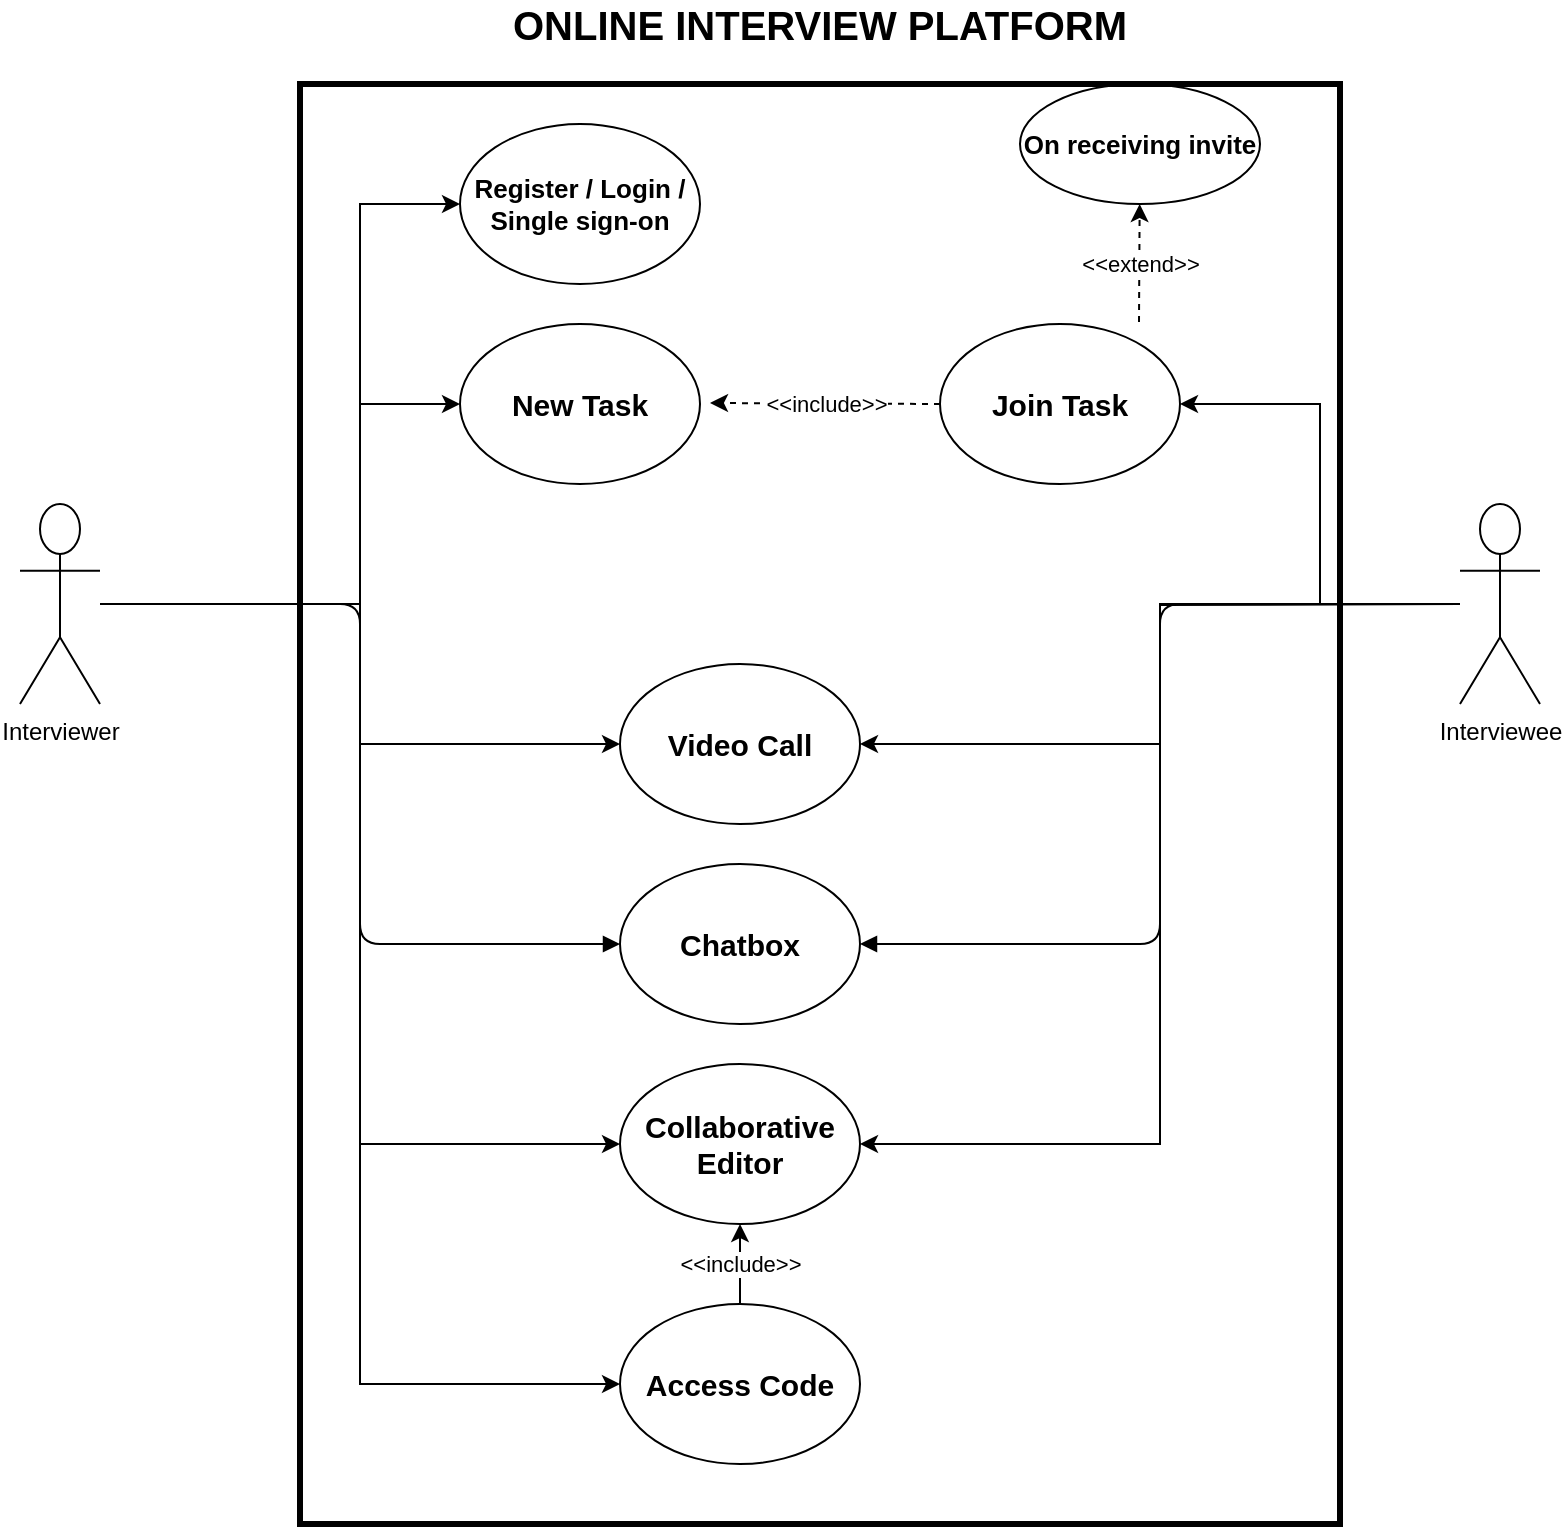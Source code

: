 <mxfile version="14.4.3" type="device"><diagram id="o50rz6ROXFrFpctlQrFs" name="Page-1"><mxGraphModel dx="1038" dy="1648" grid="1" gridSize="10" guides="1" tooltips="1" connect="1" arrows="1" fold="1" page="1" pageScale="1" pageWidth="850" pageHeight="1100" math="0" shadow="0"><root><mxCell id="0"/><mxCell id="1" parent="0"/><mxCell id="f7P-Gkj2znBHBHLwscuH-10" style="edgeStyle=orthogonalEdgeStyle;rounded=0;orthogonalLoop=1;jettySize=auto;html=1;entryX=0;entryY=0.5;entryDx=0;entryDy=0;" parent="1" source="f7P-Gkj2znBHBHLwscuH-2" target="f7P-Gkj2znBHBHLwscuH-7" edge="1"><mxGeometry relative="1" as="geometry"><Array as="points"><mxPoint x="200" y="290"/><mxPoint x="200" y="90"/></Array></mxGeometry></mxCell><mxCell id="f7P-Gkj2znBHBHLwscuH-11" style="edgeStyle=orthogonalEdgeStyle;rounded=0;orthogonalLoop=1;jettySize=auto;html=1;" parent="1" source="f7P-Gkj2znBHBHLwscuH-2" target="f7P-Gkj2znBHBHLwscuH-9" edge="1"><mxGeometry relative="1" as="geometry"><Array as="points"><mxPoint x="200" y="290"/><mxPoint x="200" y="190"/></Array></mxGeometry></mxCell><mxCell id="f7P-Gkj2znBHBHLwscuH-15" style="edgeStyle=orthogonalEdgeStyle;rounded=0;orthogonalLoop=1;jettySize=auto;html=1;entryX=0;entryY=0.5;entryDx=0;entryDy=0;" parent="1" source="f7P-Gkj2znBHBHLwscuH-2" target="f7P-Gkj2znBHBHLwscuH-14" edge="1"><mxGeometry relative="1" as="geometry"/></mxCell><mxCell id="f7P-Gkj2znBHBHLwscuH-20" style="edgeStyle=orthogonalEdgeStyle;rounded=0;orthogonalLoop=1;jettySize=auto;html=1;entryX=0;entryY=0.5;entryDx=0;entryDy=0;" parent="1" source="f7P-Gkj2znBHBHLwscuH-2" target="f7P-Gkj2znBHBHLwscuH-16" edge="1"><mxGeometry relative="1" as="geometry"/></mxCell><mxCell id="f7P-Gkj2znBHBHLwscuH-23" style="edgeStyle=orthogonalEdgeStyle;rounded=0;orthogonalLoop=1;jettySize=auto;html=1;entryX=0;entryY=0.5;entryDx=0;entryDy=0;" parent="1" source="f7P-Gkj2znBHBHLwscuH-2" target="f7P-Gkj2znBHBHLwscuH-22" edge="1"><mxGeometry relative="1" as="geometry"/></mxCell><mxCell id="0th9JLYFohiUWz3UQAhd-5" style="edgeStyle=orthogonalEdgeStyle;rounded=1;orthogonalLoop=1;jettySize=auto;html=1;entryX=0;entryY=0.5;entryDx=0;entryDy=0;endArrow=block;endFill=1;strokeColor=#000000;" parent="1" source="f7P-Gkj2znBHBHLwscuH-2" target="0th9JLYFohiUWz3UQAhd-4" edge="1"><mxGeometry relative="1" as="geometry"/></mxCell><mxCell id="f7P-Gkj2znBHBHLwscuH-2" value="Interviewer" style="shape=umlActor;verticalLabelPosition=bottom;verticalAlign=top;html=1;outlineConnect=0;" parent="1" vertex="1"><mxGeometry x="30" y="240" width="40" height="100" as="geometry"/></mxCell><mxCell id="f7P-Gkj2znBHBHLwscuH-13" style="edgeStyle=orthogonalEdgeStyle;rounded=0;orthogonalLoop=1;jettySize=auto;html=1;entryX=1;entryY=0.5;entryDx=0;entryDy=0;" parent="1" source="f7P-Gkj2znBHBHLwscuH-5" target="f7P-Gkj2znBHBHLwscuH-12" edge="1"><mxGeometry relative="1" as="geometry"/></mxCell><mxCell id="f7P-Gkj2znBHBHLwscuH-18" style="edgeStyle=orthogonalEdgeStyle;rounded=0;orthogonalLoop=1;jettySize=auto;html=1;entryX=1;entryY=0.5;entryDx=0;entryDy=0;" parent="1" source="f7P-Gkj2znBHBHLwscuH-5" target="f7P-Gkj2znBHBHLwscuH-14" edge="1"><mxGeometry relative="1" as="geometry"/></mxCell><mxCell id="f7P-Gkj2znBHBHLwscuH-21" style="edgeStyle=orthogonalEdgeStyle;rounded=0;orthogonalLoop=1;jettySize=auto;html=1;entryX=1;entryY=0.5;entryDx=0;entryDy=0;" parent="1" target="f7P-Gkj2znBHBHLwscuH-16" edge="1"><mxGeometry relative="1" as="geometry"><mxPoint x="750" y="290" as="sourcePoint"/></mxGeometry></mxCell><mxCell id="0th9JLYFohiUWz3UQAhd-7" style="edgeStyle=orthogonalEdgeStyle;rounded=1;orthogonalLoop=1;jettySize=auto;html=1;entryX=1;entryY=0.5;entryDx=0;entryDy=0;endArrow=block;endFill=1;strokeColor=#000000;" parent="1" source="f7P-Gkj2znBHBHLwscuH-5" target="0th9JLYFohiUWz3UQAhd-4" edge="1"><mxGeometry relative="1" as="geometry"/></mxCell><mxCell id="f7P-Gkj2znBHBHLwscuH-5" value="Interviewee" style="shape=umlActor;verticalLabelPosition=bottom;verticalAlign=top;html=1;outlineConnect=0;" parent="1" vertex="1"><mxGeometry x="750" y="240" width="40" height="100" as="geometry"/></mxCell><mxCell id="f7P-Gkj2znBHBHLwscuH-7" value="&lt;b&gt;&lt;font style=&quot;font-size: 13px&quot;&gt;Register / Login / Single sign-on&lt;/font&gt;&lt;/b&gt;" style="ellipse;whiteSpace=wrap;html=1;" parent="1" vertex="1"><mxGeometry x="250" y="50" width="120" height="80" as="geometry"/></mxCell><mxCell id="f7P-Gkj2znBHBHLwscuH-9" value="&lt;b&gt;&lt;font style=&quot;font-size: 15px&quot;&gt;New Task&lt;/font&gt;&lt;/b&gt;" style="ellipse;whiteSpace=wrap;html=1;" parent="1" vertex="1"><mxGeometry x="250" y="150" width="120" height="80" as="geometry"/></mxCell><mxCell id="f7P-Gkj2znBHBHLwscuH-12" value="&lt;b&gt;&lt;font style=&quot;font-size: 15px&quot;&gt;Join Task&lt;/font&gt;&lt;/b&gt;" style="ellipse;whiteSpace=wrap;html=1;" parent="1" vertex="1"><mxGeometry x="490" y="150" width="120" height="80" as="geometry"/></mxCell><mxCell id="f7P-Gkj2znBHBHLwscuH-14" value="&lt;b&gt;&lt;font style=&quot;font-size: 15px&quot;&gt;&amp;nbsp;Video Call&amp;nbsp;&lt;/font&gt;&lt;/b&gt;" style="ellipse;whiteSpace=wrap;html=1;" parent="1" vertex="1"><mxGeometry x="330" y="320" width="120" height="80" as="geometry"/></mxCell><mxCell id="f7P-Gkj2znBHBHLwscuH-16" value="&lt;b&gt;&lt;font style=&quot;font-size: 15px&quot;&gt;Collaborative Editor&lt;/font&gt;&lt;/b&gt;" style="ellipse;whiteSpace=wrap;html=1;" parent="1" vertex="1"><mxGeometry x="330" y="520" width="120" height="80" as="geometry"/></mxCell><mxCell id="f7P-Gkj2znBHBHLwscuH-22" value="&lt;b&gt;&lt;font style=&quot;font-size: 15px&quot;&gt;Access Code&lt;/font&gt;&lt;/b&gt;" style="ellipse;whiteSpace=wrap;html=1;" parent="1" vertex="1"><mxGeometry x="330" y="640" width="120" height="80" as="geometry"/></mxCell><mxCell id="0th9JLYFohiUWz3UQAhd-1" value="" style="endArrow=classic;html=1;dashed=1;strokeColor=#000000;entryX=0;entryY=0.5;entryDx=0;entryDy=0;exitX=0;exitY=0.5;exitDx=0;exitDy=0;" parent="1" source="f7P-Gkj2znBHBHLwscuH-12" edge="1"><mxGeometry relative="1" as="geometry"><mxPoint x="475" y="189.5" as="sourcePoint"/><mxPoint x="375" y="189.5" as="targetPoint"/></mxGeometry></mxCell><mxCell id="0th9JLYFohiUWz3UQAhd-2" value="&amp;lt;&amp;lt;include&amp;gt;&amp;gt;" style="edgeLabel;resizable=0;html=1;align=center;verticalAlign=middle;" parent="0th9JLYFohiUWz3UQAhd-1" connectable="0" vertex="1"><mxGeometry relative="1" as="geometry"/></mxCell><mxCell id="0th9JLYFohiUWz3UQAhd-4" value="&lt;b&gt;&lt;font style=&quot;font-size: 15px&quot;&gt;Chatbox&lt;/font&gt;&lt;/b&gt;" style="ellipse;whiteSpace=wrap;html=1;" parent="1" vertex="1"><mxGeometry x="330" y="420" width="120" height="80" as="geometry"/></mxCell><mxCell id="0th9JLYFohiUWz3UQAhd-14" value="" style="endArrow=classic;html=1;strokeColor=#000000;entryX=0.5;entryY=1;entryDx=0;entryDy=0;exitX=0.5;exitY=0;exitDx=0;exitDy=0;" parent="1" source="f7P-Gkj2znBHBHLwscuH-22" target="f7P-Gkj2znBHBHLwscuH-16" edge="1"><mxGeometry relative="1" as="geometry"><mxPoint x="310" y="690" as="sourcePoint"/><mxPoint x="410" y="690" as="targetPoint"/></mxGeometry></mxCell><mxCell id="0th9JLYFohiUWz3UQAhd-15" value="&amp;lt;&amp;lt;include&amp;gt;&amp;gt;" style="edgeLabel;resizable=0;html=1;align=center;verticalAlign=middle;" parent="0th9JLYFohiUWz3UQAhd-14" connectable="0" vertex="1"><mxGeometry relative="1" as="geometry"/></mxCell><mxCell id="0th9JLYFohiUWz3UQAhd-16" value="" style="endArrow=classic;html=1;strokeColor=#000000;dashed=1;" parent="1" target="0th9JLYFohiUWz3UQAhd-18" edge="1"><mxGeometry relative="1" as="geometry"><mxPoint x="589.5" y="149" as="sourcePoint"/><mxPoint x="590" y="80" as="targetPoint"/></mxGeometry></mxCell><mxCell id="0th9JLYFohiUWz3UQAhd-17" value="&amp;lt;&amp;lt;extend&amp;gt;&amp;gt;" style="edgeLabel;resizable=0;html=1;align=center;verticalAlign=middle;" parent="0th9JLYFohiUWz3UQAhd-16" connectable="0" vertex="1"><mxGeometry relative="1" as="geometry"/></mxCell><mxCell id="0th9JLYFohiUWz3UQAhd-18" value="&lt;b&gt;&lt;font style=&quot;font-size: 13px&quot;&gt;On receiving invite&lt;/font&gt;&lt;/b&gt;" style="ellipse;whiteSpace=wrap;html=1;" parent="1" vertex="1"><mxGeometry x="530" y="30" width="120" height="60" as="geometry"/></mxCell><mxCell id="0th9JLYFohiUWz3UQAhd-20" value="" style="rounded=0;whiteSpace=wrap;html=1;fillColor=none;strokeWidth=3;" parent="1" vertex="1"><mxGeometry x="170" y="30" width="520" height="720" as="geometry"/></mxCell><mxCell id="0th9JLYFohiUWz3UQAhd-21" value="&lt;font style=&quot;font-size: 20px&quot;&gt;&lt;b&gt;ONLINE INTERVIEW PLATFORM&lt;/b&gt;&lt;/font&gt;" style="text;html=1;strokeColor=none;fillColor=none;align=center;verticalAlign=middle;whiteSpace=wrap;rounded=0;strokeWidth=5;" parent="1" vertex="1"><mxGeometry x="250" y="-10" width="360" height="20" as="geometry"/></mxCell><mxCell id="0th9JLYFohiUWz3UQAhd-23" style="edgeStyle=orthogonalEdgeStyle;rounded=1;orthogonalLoop=1;jettySize=auto;html=1;exitX=0.5;exitY=1;exitDx=0;exitDy=0;dashed=1;endArrow=block;endFill=1;strokeColor=#000000;" parent="1" source="0th9JLYFohiUWz3UQAhd-21" target="0th9JLYFohiUWz3UQAhd-21" edge="1"><mxGeometry relative="1" as="geometry"/></mxCell></root></mxGraphModel></diagram></mxfile>